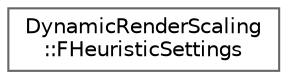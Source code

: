 digraph "Graphical Class Hierarchy"
{
 // INTERACTIVE_SVG=YES
 // LATEX_PDF_SIZE
  bgcolor="transparent";
  edge [fontname=Helvetica,fontsize=10,labelfontname=Helvetica,labelfontsize=10];
  node [fontname=Helvetica,fontsize=10,shape=box,height=0.2,width=0.4];
  rankdir="LR";
  Node0 [id="Node000000",label="DynamicRenderScaling\l::FHeuristicSettings",height=0.2,width=0.4,color="grey40", fillcolor="white", style="filled",URL="$de/da8/structDynamicRenderScaling_1_1FHeuristicSettings.html",tooltip=" "];
}

